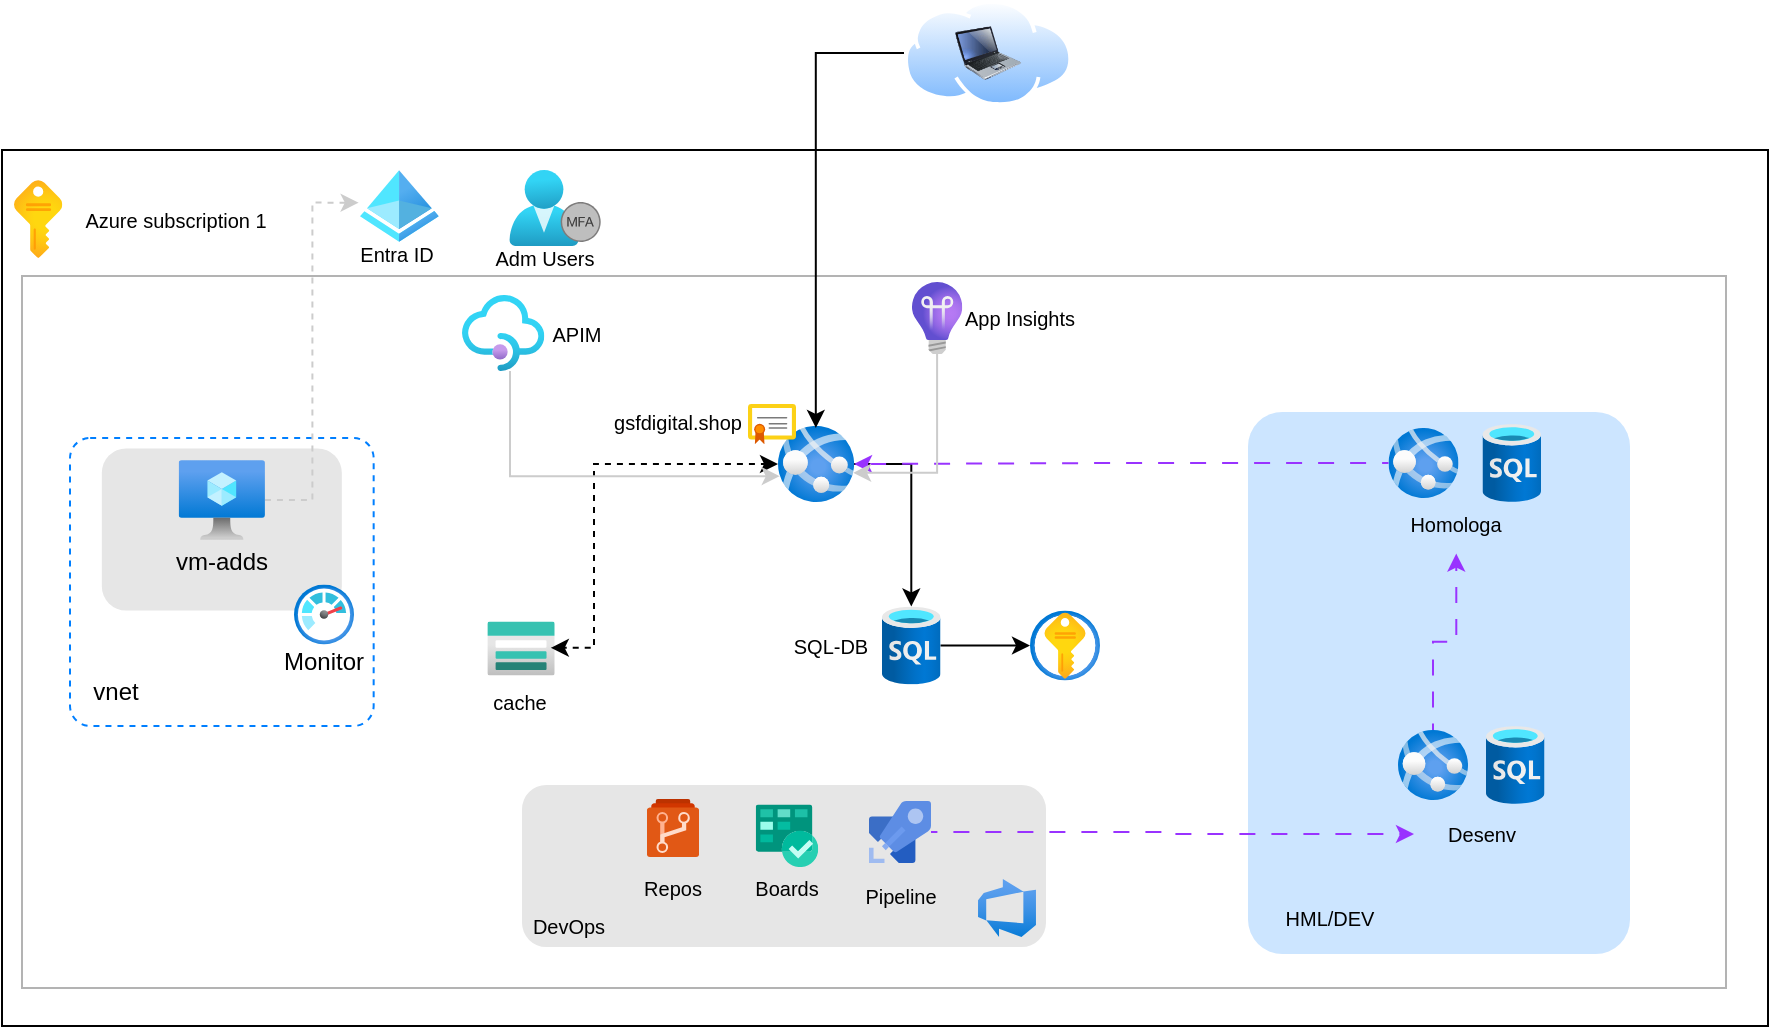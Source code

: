 <mxfile version="24.0.7" type="device">
  <diagram name="Página-1" id="4c2PBb-C3gdKqxm0Rhi6">
    <mxGraphModel dx="1246" dy="1623" grid="0" gridSize="10" guides="1" tooltips="1" connect="1" arrows="1" fold="1" page="1" pageScale="1" pageWidth="827" pageHeight="1169" math="0" shadow="0">
      <root>
        <mxCell id="0" />
        <mxCell id="1" parent="0" />
        <mxCell id="Skdi5BCB-636llRpmwjF-1" value="" style="rounded=0;whiteSpace=wrap;html=1;" vertex="1" parent="1">
          <mxGeometry x="13" y="51" width="883" height="438" as="geometry" />
        </mxCell>
        <mxCell id="Skdi5BCB-636llRpmwjF-3" value="" style="image;aspect=fixed;html=1;points=[];align=center;fontSize=12;image=img/lib/azure2/general/Subscriptions.svg;" vertex="1" parent="1">
          <mxGeometry x="19" y="66" width="24.17" height="39" as="geometry" />
        </mxCell>
        <mxCell id="Skdi5BCB-636llRpmwjF-4" value="Azure subscription 1" style="text;html=1;align=center;verticalAlign=middle;whiteSpace=wrap;rounded=0;fontSize=10;" vertex="1" parent="1">
          <mxGeometry x="47" y="70.5" width="106" height="30" as="geometry" />
        </mxCell>
        <mxCell id="Skdi5BCB-636llRpmwjF-5" value="" style="rounded=0;whiteSpace=wrap;html=1;fillColor=none;strokeColor=#B3B3B3;" vertex="1" parent="1">
          <mxGeometry x="23" y="114" width="852" height="356" as="geometry" />
        </mxCell>
        <mxCell id="Skdi5BCB-636llRpmwjF-83" style="edgeStyle=orthogonalEdgeStyle;rounded=0;orthogonalLoop=1;jettySize=auto;html=1;" edge="1" parent="1" source="Skdi5BCB-636llRpmwjF-6" target="Skdi5BCB-636llRpmwjF-16">
          <mxGeometry relative="1" as="geometry" />
        </mxCell>
        <mxCell id="Skdi5BCB-636llRpmwjF-6" value="" style="image;aspect=fixed;html=1;points=[];align=center;fontSize=12;image=img/lib/azure2/compute/App_Services.svg;" vertex="1" parent="1">
          <mxGeometry x="401" y="188.96" width="38.04" height="38.04" as="geometry" />
        </mxCell>
        <mxCell id="Skdi5BCB-636llRpmwjF-7" value="gsfdigital.shop" style="text;html=1;align=center;verticalAlign=middle;whiteSpace=wrap;rounded=0;fontSize=10;" vertex="1" parent="1">
          <mxGeometry x="316" y="175.16" width="70" height="23" as="geometry" />
        </mxCell>
        <mxCell id="Skdi5BCB-636llRpmwjF-8" value="" style="image;aspect=fixed;html=1;points=[];align=center;fontSize=12;image=img/lib/azure2/storage/Storage_Accounts.svg;" vertex="1" parent="1">
          <mxGeometry x="255.65" y="286.75" width="33.75" height="27" as="geometry" />
        </mxCell>
        <mxCell id="Skdi5BCB-636llRpmwjF-9" value="cache" style="text;html=1;align=center;verticalAlign=middle;whiteSpace=wrap;rounded=0;fontSize=10;" vertex="1" parent="1">
          <mxGeometry x="254.4" y="312" width="36.25" height="30.5" as="geometry" />
        </mxCell>
        <mxCell id="Skdi5BCB-636llRpmwjF-10" style="edgeStyle=orthogonalEdgeStyle;rounded=0;orthogonalLoop=1;jettySize=auto;html=1;entryX=0.941;entryY=0.488;entryDx=0;entryDy=0;entryPerimeter=0;startArrow=classic;startFill=1;dashed=1;comic=0;strokeWidth=1;flowAnimation=1;" edge="1" parent="1" source="Skdi5BCB-636llRpmwjF-6" target="Skdi5BCB-636llRpmwjF-8">
          <mxGeometry relative="1" as="geometry">
            <mxPoint x="331.016" y="262.076" as="targetPoint" />
            <Array as="points">
              <mxPoint x="309" y="208" />
              <mxPoint x="309" y="300" />
            </Array>
          </mxGeometry>
        </mxCell>
        <mxCell id="Skdi5BCB-636llRpmwjF-11" value="" style="image;aspect=fixed;html=1;points=[];align=center;fontSize=12;image=img/lib/azure2/identity/Azure_Active_Directory.svg;" vertex="1" parent="1">
          <mxGeometry x="192" y="61" width="39.38" height="36" as="geometry" />
        </mxCell>
        <mxCell id="Skdi5BCB-636llRpmwjF-12" value="Entra ID" style="text;html=1;align=center;verticalAlign=middle;whiteSpace=wrap;rounded=0;fontSize=10;" vertex="1" parent="1">
          <mxGeometry x="182" y="93" width="56.69" height="19" as="geometry" />
        </mxCell>
        <mxCell id="Skdi5BCB-636llRpmwjF-13" value="" style="image;aspect=fixed;html=1;points=[];align=center;fontSize=12;image=img/lib/azure2/identity/Users.svg;" vertex="1" parent="1">
          <mxGeometry x="266.63" y="61" width="34.74" height="38" as="geometry" />
        </mxCell>
        <mxCell id="Skdi5BCB-636llRpmwjF-14" value="Adm Users" style="text;html=1;align=center;verticalAlign=middle;whiteSpace=wrap;rounded=0;fontSize=10;" vertex="1" parent="1">
          <mxGeometry x="255.65" y="95" width="56.69" height="19" as="geometry" />
        </mxCell>
        <mxCell id="Skdi5BCB-636llRpmwjF-15" value="" style="outlineConnect=0;dashed=0;verticalLabelPosition=bottom;verticalAlign=top;align=center;html=1;shape=mxgraph.aws3.mfa_token;fillColor=#7D7C7C;gradientColor=none;" vertex="1" parent="1">
          <mxGeometry x="292.34" y="77" width="20" height="20" as="geometry" />
        </mxCell>
        <mxCell id="Skdi5BCB-636llRpmwjF-21" style="edgeStyle=orthogonalEdgeStyle;rounded=0;orthogonalLoop=1;jettySize=auto;html=1;" edge="1" parent="1" source="Skdi5BCB-636llRpmwjF-16" target="Skdi5BCB-636llRpmwjF-20">
          <mxGeometry relative="1" as="geometry" />
        </mxCell>
        <mxCell id="Skdi5BCB-636llRpmwjF-16" value="" style="image;aspect=fixed;html=1;points=[];align=center;fontSize=12;image=img/lib/azure2/databases/SQL_Database.svg;" vertex="1" parent="1">
          <mxGeometry x="453" y="279.25" width="29.25" height="39" as="geometry" />
        </mxCell>
        <mxCell id="Skdi5BCB-636llRpmwjF-19" value="SQL-DB" style="text;html=1;align=center;verticalAlign=middle;whiteSpace=wrap;rounded=0;fontSize=10;" vertex="1" parent="1">
          <mxGeometry x="405" y="283.75" width="44.63" height="30" as="geometry" />
        </mxCell>
        <mxCell id="Skdi5BCB-636llRpmwjF-20" value="" style="image;aspect=fixed;html=1;points=[];align=center;fontSize=12;image=img/lib/azure2/security/Key_Vaults.svg;" vertex="1" parent="1">
          <mxGeometry x="527" y="281.25" width="35" height="35" as="geometry" />
        </mxCell>
        <mxCell id="Skdi5BCB-636llRpmwjF-22" value="" style="rounded=1;whiteSpace=wrap;html=1;strokeColor=#007FFF;fillColor=none;arcSize=7;dashed=1;" vertex="1" parent="1">
          <mxGeometry x="47" y="195" width="151.83" height="144" as="geometry" />
        </mxCell>
        <mxCell id="Skdi5BCB-636llRpmwjF-23" value="" style="rounded=1;whiteSpace=wrap;html=1;strokeColor=none;fillColor=#E6E6E6;" vertex="1" parent="1">
          <mxGeometry x="62.91" y="200.25" width="120" height="81" as="geometry" />
        </mxCell>
        <mxCell id="Skdi5BCB-636llRpmwjF-24" value="vnet" style="text;html=1;align=center;verticalAlign=middle;whiteSpace=wrap;rounded=0;" vertex="1" parent="1">
          <mxGeometry x="47" y="307" width="46" height="30" as="geometry" />
        </mxCell>
        <mxCell id="Skdi5BCB-636llRpmwjF-28" style="edgeStyle=orthogonalEdgeStyle;rounded=0;orthogonalLoop=1;jettySize=auto;html=1;entryX=-0.017;entryY=0.454;entryDx=0;entryDy=0;entryPerimeter=0;dashed=1;strokeColor=#CCCCCC;" edge="1" parent="1" source="Skdi5BCB-636llRpmwjF-25" target="Skdi5BCB-636llRpmwjF-11">
          <mxGeometry relative="1" as="geometry" />
        </mxCell>
        <mxCell id="Skdi5BCB-636llRpmwjF-29" value="" style="image;sketch=0;aspect=fixed;html=1;points=[];align=center;fontSize=12;image=img/lib/mscae/Certificate.svg;" vertex="1" parent="1">
          <mxGeometry x="386" y="178" width="24" height="20.16" as="geometry" />
        </mxCell>
        <mxCell id="Skdi5BCB-636llRpmwjF-30" value="" style="rounded=1;whiteSpace=wrap;html=1;strokeColor=none;fillColor=#CCE5FF;arcSize=9;" vertex="1" parent="1">
          <mxGeometry x="636" y="182" width="191" height="271" as="geometry" />
        </mxCell>
        <mxCell id="Skdi5BCB-636llRpmwjF-31" value="HML/DEV" style="text;html=1;align=center;verticalAlign=middle;whiteSpace=wrap;rounded=0;fontSize=10;" vertex="1" parent="1">
          <mxGeometry x="643" y="419.5" width="68" height="30" as="geometry" />
        </mxCell>
        <mxCell id="Skdi5BCB-636llRpmwjF-51" value="" style="image;aspect=fixed;html=1;points=[];align=center;fontSize=12;image=img/lib/azure2/devops/Application_Insights.svg;" vertex="1" parent="1">
          <mxGeometry x="468" y="117" width="25.14" height="36" as="geometry" />
        </mxCell>
        <mxCell id="Skdi5BCB-636llRpmwjF-56" value="App Insights" style="text;html=1;align=center;verticalAlign=middle;whiteSpace=wrap;rounded=0;fontSize=10;" vertex="1" parent="1">
          <mxGeometry x="487.14" y="123.5" width="70" height="23" as="geometry" />
        </mxCell>
        <mxCell id="Skdi5BCB-636llRpmwjF-59" value="" style="image;aspect=fixed;html=1;points=[];align=center;fontSize=12;image=img/lib/azure2/integration/API_Management_Services.svg;" vertex="1" parent="1">
          <mxGeometry x="243.0" y="123.5" width="41.17" height="38" as="geometry" />
        </mxCell>
        <mxCell id="Skdi5BCB-636llRpmwjF-63" value="APIM" style="text;html=1;align=center;verticalAlign=middle;whiteSpace=wrap;rounded=0;fontSize=10;" vertex="1" parent="1">
          <mxGeometry x="284.17" y="133" width="33.41" height="19" as="geometry" />
        </mxCell>
        <mxCell id="Skdi5BCB-636llRpmwjF-64" value="" style="image;aspect=fixed;perimeter=ellipsePerimeter;html=1;align=center;shadow=0;dashed=0;spacingTop=3;image=img/lib/active_directory/internet_cloud.svg;" vertex="1" parent="1">
          <mxGeometry x="464" y="-24" width="84.13" height="53" as="geometry" />
        </mxCell>
        <mxCell id="Skdi5BCB-636llRpmwjF-65" value="" style="image;html=1;image=img/lib/clip_art/computers/Laptop_128x128.png" vertex="1" parent="1">
          <mxGeometry x="489.57" y="-14" width="33" height="33" as="geometry" />
        </mxCell>
        <mxCell id="Skdi5BCB-636llRpmwjF-66" style="edgeStyle=orthogonalEdgeStyle;rounded=0;orthogonalLoop=1;jettySize=auto;html=1;entryX=0.497;entryY=0.026;entryDx=0;entryDy=0;entryPerimeter=0;" edge="1" parent="1" source="Skdi5BCB-636llRpmwjF-64" target="Skdi5BCB-636llRpmwjF-6">
          <mxGeometry relative="1" as="geometry" />
        </mxCell>
        <mxCell id="Skdi5BCB-636llRpmwjF-70" value="" style="group" vertex="1" connectable="0" parent="1">
          <mxGeometry x="273" y="368.5" width="262" height="81" as="geometry" />
        </mxCell>
        <mxCell id="Skdi5BCB-636llRpmwjF-38" value="" style="rounded=1;whiteSpace=wrap;html=1;strokeColor=none;fillColor=#E6E6E6;" vertex="1" parent="Skdi5BCB-636llRpmwjF-70">
          <mxGeometry width="262" height="81" as="geometry" />
        </mxCell>
        <mxCell id="Skdi5BCB-636llRpmwjF-39" value="DevOps" style="text;html=1;align=center;verticalAlign=middle;whiteSpace=wrap;rounded=0;fontSize=10;" vertex="1" parent="Skdi5BCB-636llRpmwjF-70">
          <mxGeometry x="1" y="59.42" width="45" height="21.58" as="geometry" />
        </mxCell>
        <mxCell id="Skdi5BCB-636llRpmwjF-40" value="" style="image;aspect=fixed;html=1;points=[];align=center;fontSize=12;image=img/lib/azure2/devops/Azure_DevOps.svg;" vertex="1" parent="Skdi5BCB-636llRpmwjF-70">
          <mxGeometry x="228" y="47" width="29" height="29" as="geometry" />
        </mxCell>
        <mxCell id="Skdi5BCB-636llRpmwjF-67" value="" style="group" vertex="1" connectable="0" parent="Skdi5BCB-636llRpmwjF-70">
          <mxGeometry x="110" y="9.79" width="45" height="52.04" as="geometry" />
        </mxCell>
        <mxCell id="Skdi5BCB-636llRpmwjF-42" value="" style="image;sketch=0;aspect=fixed;html=1;points=[];align=center;fontSize=12;image=img/lib/mscae/Azure_Boards.svg;" vertex="1" parent="Skdi5BCB-636llRpmwjF-67">
          <mxGeometry x="6.87" width="31.25" height="31.25" as="geometry" />
        </mxCell>
        <mxCell id="Skdi5BCB-636llRpmwjF-44" value="Boards" style="text;html=1;align=center;verticalAlign=middle;whiteSpace=wrap;rounded=0;fontSize=10;" vertex="1" parent="Skdi5BCB-636llRpmwjF-67">
          <mxGeometry y="30.46" width="45" height="21.58" as="geometry" />
        </mxCell>
        <mxCell id="Skdi5BCB-636llRpmwjF-68" value="" style="group" vertex="1" connectable="0" parent="Skdi5BCB-636llRpmwjF-70">
          <mxGeometry x="53" y="7" width="45" height="55.0" as="geometry" />
        </mxCell>
        <mxCell id="Skdi5BCB-636llRpmwjF-41" value="" style="image;sketch=0;aspect=fixed;html=1;points=[];align=center;fontSize=12;image=img/lib/mscae/Azure_Repos.svg;" vertex="1" parent="Skdi5BCB-636llRpmwjF-68">
          <mxGeometry x="9.45" width="26.1" height="29" as="geometry" />
        </mxCell>
        <mxCell id="Skdi5BCB-636llRpmwjF-46" value="Repos" style="text;html=1;align=center;verticalAlign=middle;whiteSpace=wrap;rounded=0;fontSize=10;" vertex="1" parent="Skdi5BCB-636llRpmwjF-68">
          <mxGeometry y="33.42" width="45" height="21.58" as="geometry" />
        </mxCell>
        <mxCell id="Skdi5BCB-636llRpmwjF-69" value="" style="group" vertex="1" connectable="0" parent="Skdi5BCB-636llRpmwjF-70">
          <mxGeometry x="166.5" y="8" width="45" height="58.58" as="geometry" />
        </mxCell>
        <mxCell id="Skdi5BCB-636llRpmwjF-43" value="" style="image;sketch=0;aspect=fixed;html=1;points=[];align=center;fontSize=12;image=img/lib/mscae/Azure_Pipelines.svg;" vertex="1" parent="Skdi5BCB-636llRpmwjF-69">
          <mxGeometry x="7" width="31" height="31" as="geometry" />
        </mxCell>
        <mxCell id="Skdi5BCB-636llRpmwjF-47" value="Pipeline" style="text;html=1;align=center;verticalAlign=middle;whiteSpace=wrap;rounded=0;fontSize=10;" vertex="1" parent="Skdi5BCB-636llRpmwjF-69">
          <mxGeometry y="37.0" width="45" height="21.58" as="geometry" />
        </mxCell>
        <mxCell id="Skdi5BCB-636llRpmwjF-72" style="edgeStyle=orthogonalEdgeStyle;rounded=0;orthogonalLoop=1;jettySize=auto;html=1;flowAnimation=1;strokeColor=#9933FF;" edge="1" parent="1" source="Skdi5BCB-636llRpmwjF-43" target="Skdi5BCB-636llRpmwjF-37">
          <mxGeometry relative="1" as="geometry" />
        </mxCell>
        <mxCell id="Skdi5BCB-636llRpmwjF-73" value="" style="group" vertex="1" connectable="0" parent="1">
          <mxGeometry x="711" y="339" width="76" height="69" as="geometry" />
        </mxCell>
        <mxCell id="Skdi5BCB-636llRpmwjF-33" value="" style="image;aspect=fixed;html=1;points=[];align=center;fontSize=12;image=img/lib/azure2/compute/App_Services.svg;" vertex="1" parent="Skdi5BCB-636llRpmwjF-73">
          <mxGeometry y="2" width="35" height="35" as="geometry" />
        </mxCell>
        <mxCell id="Skdi5BCB-636llRpmwjF-35" value="" style="image;aspect=fixed;html=1;points=[];align=center;fontSize=12;image=img/lib/azure2/databases/SQL_Database.svg;" vertex="1" parent="Skdi5BCB-636llRpmwjF-73">
          <mxGeometry x="44" width="29.25" height="39" as="geometry" />
        </mxCell>
        <mxCell id="Skdi5BCB-636llRpmwjF-37" value="Desenv" style="text;html=1;align=center;verticalAlign=middle;whiteSpace=wrap;rounded=0;fontSize=10;" vertex="1" parent="Skdi5BCB-636llRpmwjF-73">
          <mxGeometry x="8" y="39" width="68" height="30" as="geometry" />
        </mxCell>
        <mxCell id="Skdi5BCB-636llRpmwjF-74" value="" style="group" vertex="1" connectable="0" parent="1">
          <mxGeometry x="704" y="188" width="78.5" height="64.81" as="geometry" />
        </mxCell>
        <mxCell id="Skdi5BCB-636llRpmwjF-32" value="" style="image;aspect=fixed;html=1;points=[];align=center;fontSize=12;image=img/lib/azure2/compute/App_Services.svg;" vertex="1" parent="Skdi5BCB-636llRpmwjF-74">
          <mxGeometry x="2.25" y="2" width="35" height="35" as="geometry" />
        </mxCell>
        <mxCell id="Skdi5BCB-636llRpmwjF-34" value="" style="image;aspect=fixed;html=1;points=[];align=center;fontSize=12;image=img/lib/azure2/databases/SQL_Database.svg;" vertex="1" parent="Skdi5BCB-636llRpmwjF-74">
          <mxGeometry x="49.25" width="29.25" height="39" as="geometry" />
        </mxCell>
        <mxCell id="Skdi5BCB-636llRpmwjF-36" value="Homologa" style="text;html=1;align=center;verticalAlign=middle;whiteSpace=wrap;rounded=0;fontSize=10;" vertex="1" parent="Skdi5BCB-636llRpmwjF-74">
          <mxGeometry y="34.81" width="72.25" height="30" as="geometry" />
        </mxCell>
        <mxCell id="Skdi5BCB-636llRpmwjF-79" style="edgeStyle=orthogonalEdgeStyle;rounded=0;orthogonalLoop=1;jettySize=auto;html=1;flowAnimation=1;strokeColor=#9933FF;" edge="1" parent="1" source="Skdi5BCB-636llRpmwjF-33" target="Skdi5BCB-636llRpmwjF-36">
          <mxGeometry relative="1" as="geometry" />
        </mxCell>
        <mxCell id="Skdi5BCB-636llRpmwjF-80" style="edgeStyle=orthogonalEdgeStyle;rounded=0;orthogonalLoop=1;jettySize=auto;html=1;flowAnimation=1;strokeColor=#9933FF;" edge="1" parent="1" source="Skdi5BCB-636llRpmwjF-32" target="Skdi5BCB-636llRpmwjF-6">
          <mxGeometry relative="1" as="geometry" />
        </mxCell>
        <mxCell id="Skdi5BCB-636llRpmwjF-82" style="edgeStyle=orthogonalEdgeStyle;rounded=0;orthogonalLoop=1;jettySize=auto;html=1;entryX=0.987;entryY=0.617;entryDx=0;entryDy=0;entryPerimeter=0;strokeColor=#CCCCCC;" edge="1" parent="1" source="Skdi5BCB-636llRpmwjF-51" target="Skdi5BCB-636llRpmwjF-6">
          <mxGeometry relative="1" as="geometry">
            <Array as="points">
              <mxPoint x="481" y="212" />
            </Array>
          </mxGeometry>
        </mxCell>
        <mxCell id="Skdi5BCB-636llRpmwjF-84" style="edgeStyle=orthogonalEdgeStyle;rounded=0;orthogonalLoop=1;jettySize=auto;html=1;entryX=0.023;entryY=0.661;entryDx=0;entryDy=0;entryPerimeter=0;strokeColor=#CCCCCC;" edge="1" parent="1" source="Skdi5BCB-636llRpmwjF-59" target="Skdi5BCB-636llRpmwjF-6">
          <mxGeometry relative="1" as="geometry">
            <Array as="points">
              <mxPoint x="267" y="214" />
            </Array>
          </mxGeometry>
        </mxCell>
        <mxCell id="Skdi5BCB-636llRpmwjF-86" value="" style="group" vertex="1" connectable="0" parent="1">
          <mxGeometry x="92.91" y="206" width="60" height="66" as="geometry" />
        </mxCell>
        <mxCell id="Skdi5BCB-636llRpmwjF-25" value="" style="image;aspect=fixed;html=1;points=[];align=center;fontSize=12;image=img/lib/azure2/compute/Virtual_Machine.svg;" vertex="1" parent="Skdi5BCB-636llRpmwjF-86">
          <mxGeometry x="8.43" width="43.13" height="40" as="geometry" />
        </mxCell>
        <mxCell id="Skdi5BCB-636llRpmwjF-26" value="vm-adds" style="text;html=1;align=center;verticalAlign=middle;whiteSpace=wrap;rounded=0;" vertex="1" parent="Skdi5BCB-636llRpmwjF-86">
          <mxGeometry y="36" width="60" height="30" as="geometry" />
        </mxCell>
        <mxCell id="Skdi5BCB-636llRpmwjF-87" value="" style="group" vertex="1" connectable="0" parent="1">
          <mxGeometry x="144" y="268.25" width="60" height="50" as="geometry" />
        </mxCell>
        <mxCell id="Skdi5BCB-636llRpmwjF-57" value="" style="image;aspect=fixed;html=1;points=[];align=center;fontSize=12;image=img/lib/azure2/management_governance/Monitor.svg;" vertex="1" parent="Skdi5BCB-636llRpmwjF-87">
          <mxGeometry x="15" width="30" height="30" as="geometry" />
        </mxCell>
        <mxCell id="Skdi5BCB-636llRpmwjF-58" value="Monitor" style="text;html=1;align=center;verticalAlign=middle;whiteSpace=wrap;rounded=0;" vertex="1" parent="Skdi5BCB-636llRpmwjF-87">
          <mxGeometry y="28" width="60" height="22" as="geometry" />
        </mxCell>
      </root>
    </mxGraphModel>
  </diagram>
</mxfile>
